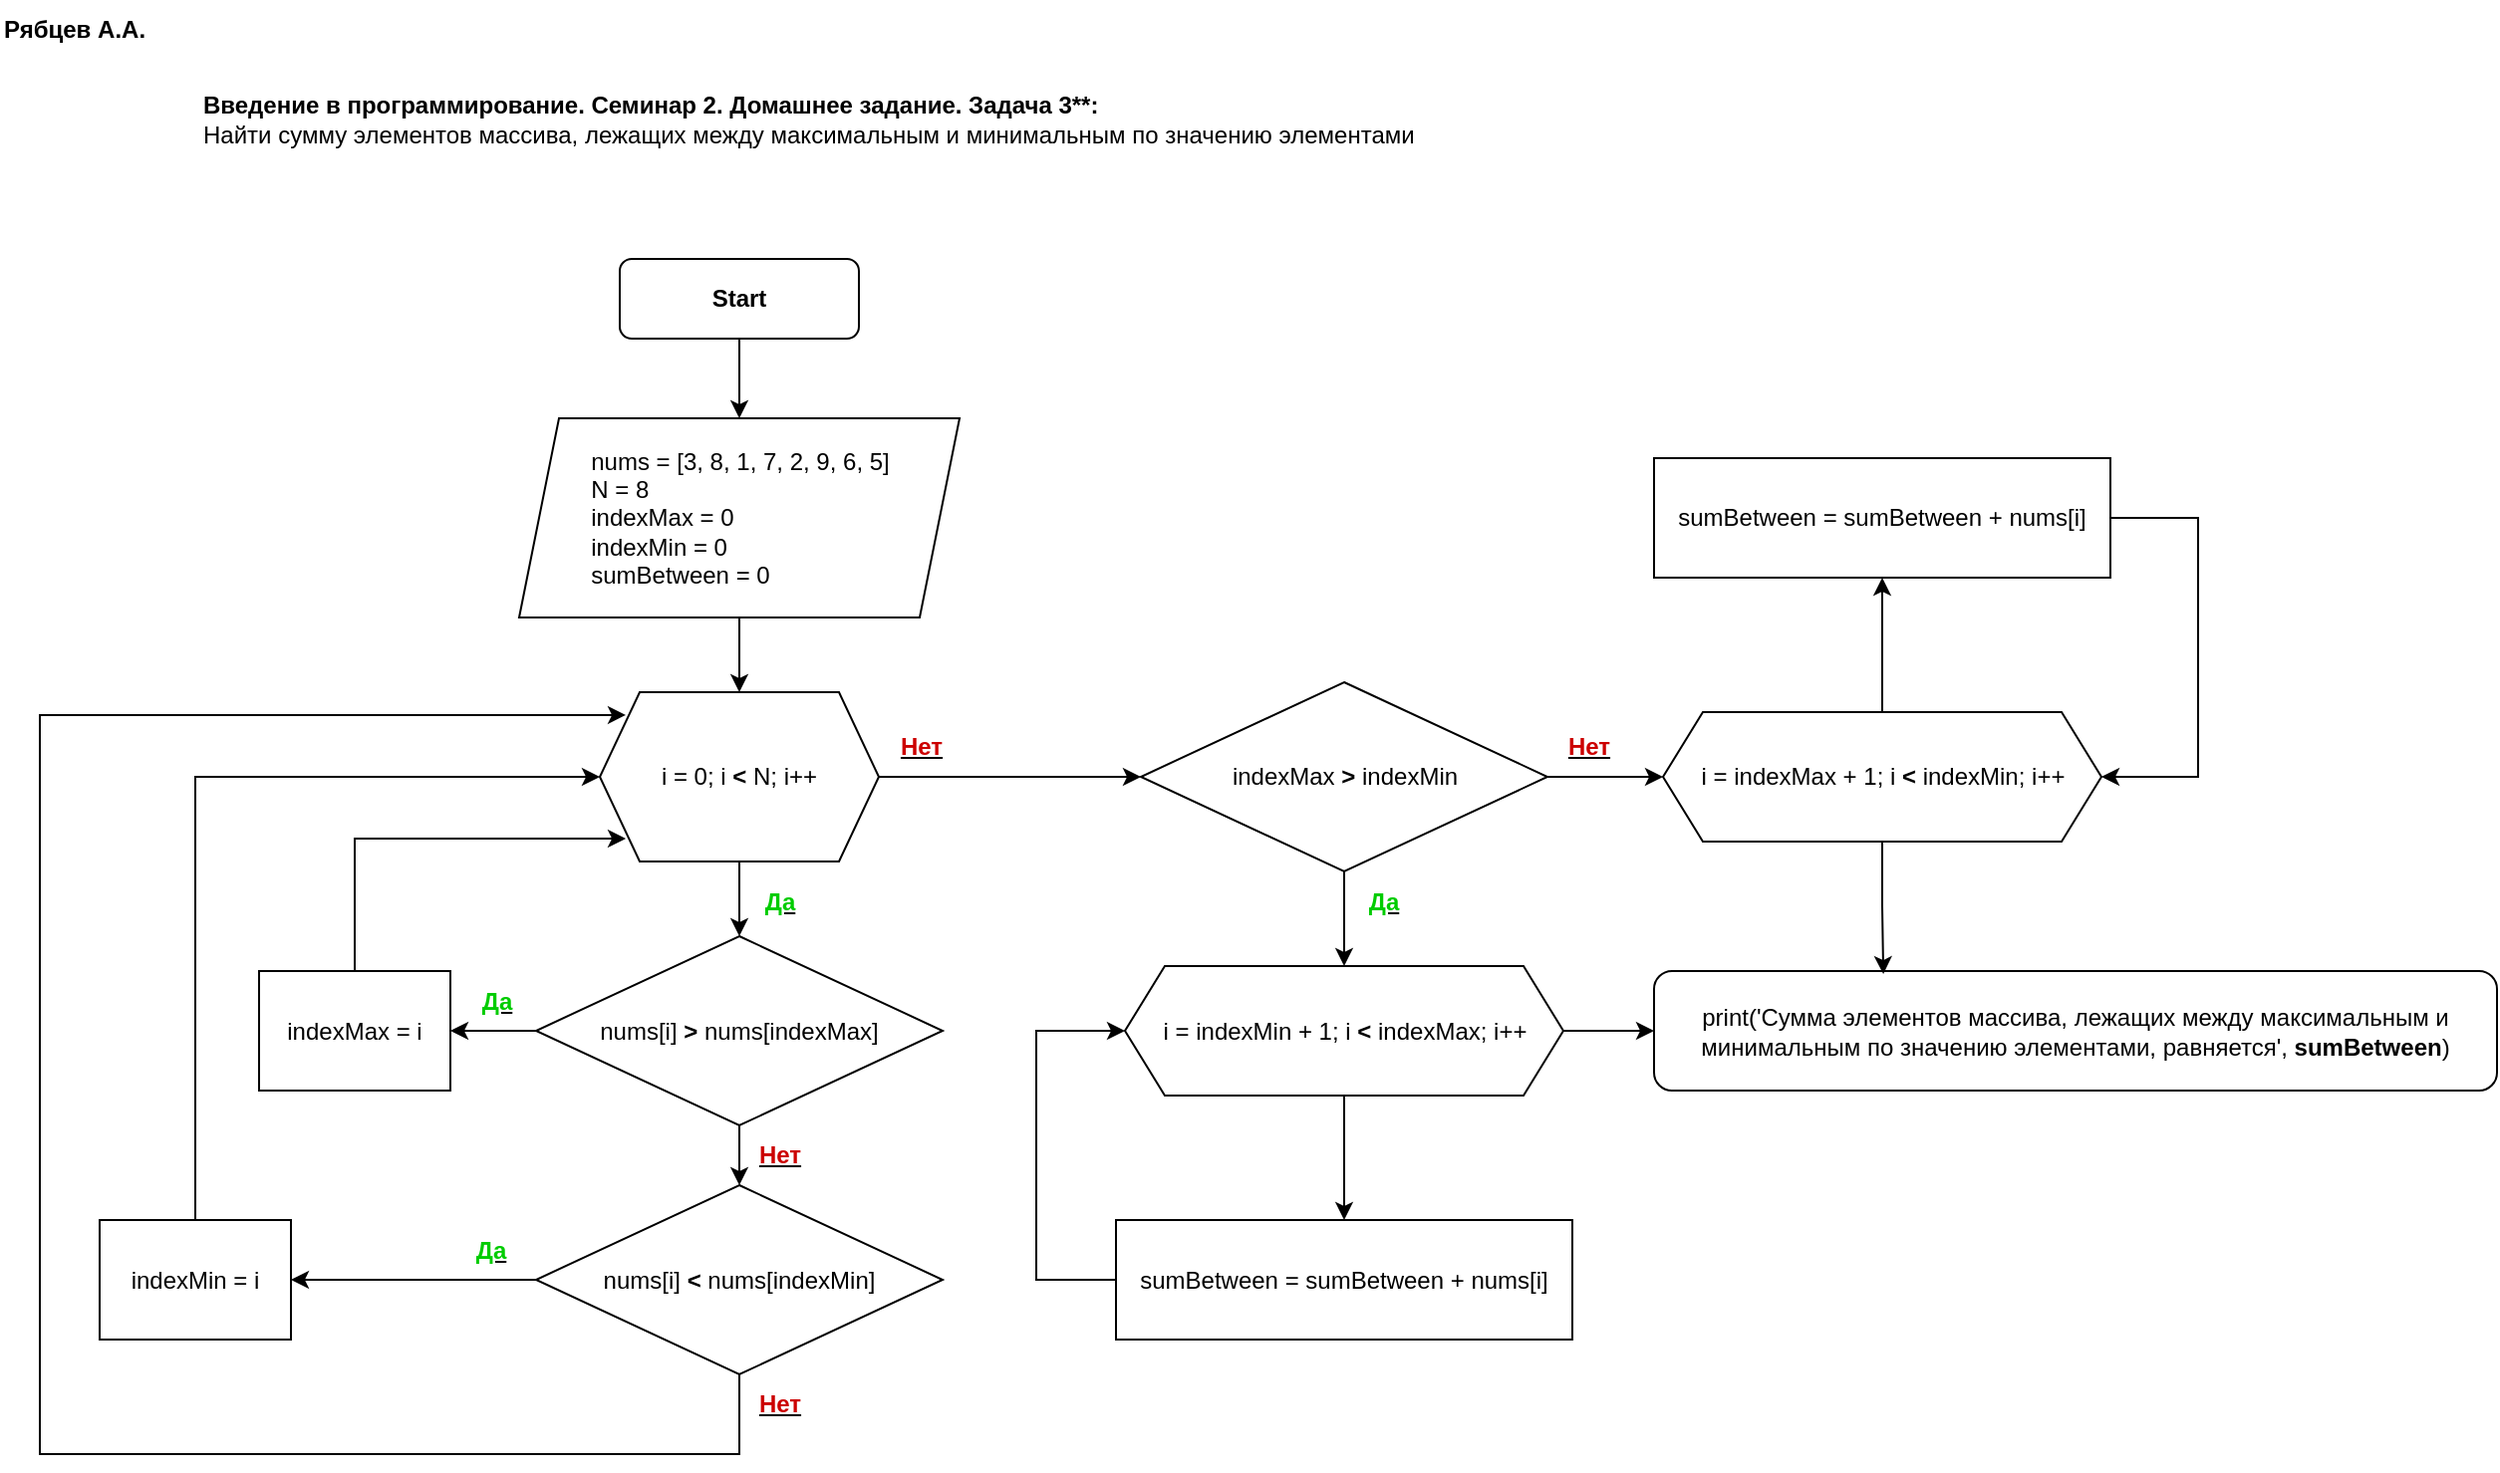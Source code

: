 <mxfile version="20.7.3" type="github">
  <diagram id="C5RBs43oDa-KdzZeNtuy" name="Page-1">
    <mxGraphModel dx="1434" dy="756" grid="1" gridSize="10" guides="1" tooltips="1" connect="1" arrows="1" fold="1" page="1" pageScale="1" pageWidth="827" pageHeight="1169" math="0" shadow="0">
      <root>
        <mxCell id="WIyWlLk6GJQsqaUBKTNV-0" />
        <mxCell id="WIyWlLk6GJQsqaUBKTNV-1" parent="WIyWlLk6GJQsqaUBKTNV-0" />
        <mxCell id="kdFxsXRTXMtfBECGcENH-8" value="&lt;b&gt;Введение в программирование. Семинар 2. Домашнее задание. Задача 3**:&lt;br&gt;&lt;/b&gt;&lt;div&gt;&lt;div&gt;Найти сумму элементов массива, лежащих между максимальным и&amp;nbsp;&lt;span style=&quot;background-color: initial;&quot;&gt;минимальным по значению элементами&lt;/span&gt;&lt;/div&gt;&lt;/div&gt;" style="text;html=1;align=left;verticalAlign=middle;resizable=0;points=[];autosize=1;strokeColor=none;fillColor=none;" parent="WIyWlLk6GJQsqaUBKTNV-1" vertex="1">
          <mxGeometry x="120" y="50" width="630" height="40" as="geometry" />
        </mxCell>
        <mxCell id="kdFxsXRTXMtfBECGcENH-19" value="&lt;b&gt;Рябцев А.А.&lt;/b&gt;" style="text;html=1;align=left;verticalAlign=middle;resizable=0;points=[];autosize=1;strokeColor=none;fillColor=none;" parent="WIyWlLk6GJQsqaUBKTNV-1" vertex="1">
          <mxGeometry x="20" y="10" width="90" height="30" as="geometry" />
        </mxCell>
        <mxCell id="J1vwhCZDm-6XGJKoo7b1-52" value="" style="edgeStyle=orthogonalEdgeStyle;rounded=0;orthogonalLoop=1;jettySize=auto;html=1;" edge="1" parent="WIyWlLk6GJQsqaUBKTNV-1" source="J1vwhCZDm-6XGJKoo7b1-53" target="J1vwhCZDm-6XGJKoo7b1-56">
          <mxGeometry relative="1" as="geometry" />
        </mxCell>
        <mxCell id="J1vwhCZDm-6XGJKoo7b1-53" value="&lt;b&gt;Start&lt;/b&gt;" style="rounded=1;whiteSpace=wrap;html=1;fontSize=12;glass=0;strokeWidth=1;shadow=0;" vertex="1" parent="WIyWlLk6GJQsqaUBKTNV-1">
          <mxGeometry x="331" y="140" width="120" height="40" as="geometry" />
        </mxCell>
        <mxCell id="J1vwhCZDm-6XGJKoo7b1-54" value="&lt;div style=&quot;&quot;&gt;&lt;span style=&quot;background-color: initial;&quot;&gt;print(&#39;Сумма элементов массива, лежащих между максимальным и минимальным по значению элементами, равняется&#39;, &lt;b&gt;sumBetween&lt;/b&gt;)&lt;/span&gt;&lt;/div&gt;" style="rounded=1;whiteSpace=wrap;html=1;fontSize=12;glass=0;strokeWidth=1;shadow=0;align=center;" vertex="1" parent="WIyWlLk6GJQsqaUBKTNV-1">
          <mxGeometry x="850" y="497.5" width="423" height="60" as="geometry" />
        </mxCell>
        <mxCell id="J1vwhCZDm-6XGJKoo7b1-79" value="" style="edgeStyle=orthogonalEdgeStyle;rounded=0;orthogonalLoop=1;jettySize=auto;html=1;" edge="1" parent="WIyWlLk6GJQsqaUBKTNV-1" source="J1vwhCZDm-6XGJKoo7b1-56" target="J1vwhCZDm-6XGJKoo7b1-78">
          <mxGeometry relative="1" as="geometry" />
        </mxCell>
        <mxCell id="J1vwhCZDm-6XGJKoo7b1-56" value="&lt;div style=&quot;text-align: justify;&quot;&gt;nums = [3, 8, 1, 7, 2, 9, 6, 5]&lt;/div&gt;&lt;div style=&quot;text-align: justify;&quot;&gt;&lt;span style=&quot;background-color: initial;&quot;&gt;N = 8&lt;/span&gt;&lt;/div&gt;&lt;div style=&quot;text-align: justify;&quot;&gt;&lt;span style=&quot;background-color: initial;&quot;&gt;indexMax = 0&lt;/span&gt;&lt;/div&gt;&lt;div style=&quot;text-align: justify;&quot;&gt;&lt;span style=&quot;background-color: initial;&quot;&gt;indexMin = 0&lt;/span&gt;&lt;/div&gt;&lt;div style=&quot;text-align: justify;&quot;&gt;sumBetween = 0&lt;/div&gt;" style="shape=parallelogram;perimeter=parallelogramPerimeter;whiteSpace=wrap;html=1;fixedSize=1;" vertex="1" parent="WIyWlLk6GJQsqaUBKTNV-1">
          <mxGeometry x="280.5" y="220" width="221" height="100" as="geometry" />
        </mxCell>
        <mxCell id="J1vwhCZDm-6XGJKoo7b1-57" value="&lt;b&gt;&lt;u&gt;&lt;font color=&quot;#00cc00&quot;&gt;Да&lt;/font&gt;&lt;/u&gt;&lt;/b&gt;" style="text;html=1;align=center;verticalAlign=middle;resizable=0;points=[];autosize=1;strokeColor=none;fillColor=none;" vertex="1" parent="WIyWlLk6GJQsqaUBKTNV-1">
          <mxGeometry x="391" y="447.5" width="40" height="30" as="geometry" />
        </mxCell>
        <mxCell id="J1vwhCZDm-6XGJKoo7b1-58" value="&lt;b&gt;&lt;u&gt;&lt;font color=&quot;#cc0000&quot;&gt;Нет&lt;/font&gt;&lt;/u&gt;&lt;/b&gt;" style="text;html=1;align=center;verticalAlign=middle;resizable=0;points=[];autosize=1;strokeColor=none;fillColor=none;" vertex="1" parent="WIyWlLk6GJQsqaUBKTNV-1">
          <mxGeometry x="461.5" y="370" width="40" height="30" as="geometry" />
        </mxCell>
        <mxCell id="J1vwhCZDm-6XGJKoo7b1-60" value="&lt;b&gt;&lt;u&gt;&lt;font color=&quot;#cc0000&quot;&gt;Нет&lt;/font&gt;&lt;/u&gt;&lt;/b&gt;" style="text;html=1;align=center;verticalAlign=middle;resizable=0;points=[];autosize=1;strokeColor=none;fillColor=none;" vertex="1" parent="WIyWlLk6GJQsqaUBKTNV-1">
          <mxGeometry x="391" y="575" width="40" height="30" as="geometry" />
        </mxCell>
        <mxCell id="J1vwhCZDm-6XGJKoo7b1-64" value="" style="edgeStyle=orthogonalEdgeStyle;rounded=0;orthogonalLoop=1;jettySize=auto;html=1;" edge="1" parent="WIyWlLk6GJQsqaUBKTNV-1" source="J1vwhCZDm-6XGJKoo7b1-66" target="J1vwhCZDm-6XGJKoo7b1-72">
          <mxGeometry relative="1" as="geometry" />
        </mxCell>
        <mxCell id="J1vwhCZDm-6XGJKoo7b1-65" value="" style="edgeStyle=orthogonalEdgeStyle;rounded=0;orthogonalLoop=1;jettySize=auto;html=1;" edge="1" parent="WIyWlLk6GJQsqaUBKTNV-1" source="J1vwhCZDm-6XGJKoo7b1-66" target="J1vwhCZDm-6XGJKoo7b1-75">
          <mxGeometry relative="1" as="geometry" />
        </mxCell>
        <mxCell id="J1vwhCZDm-6XGJKoo7b1-66" value="nums[i] &lt;b&gt;&amp;gt;&lt;/b&gt;&amp;nbsp;nums[indexMax]" style="rhombus;whiteSpace=wrap;html=1;" vertex="1" parent="WIyWlLk6GJQsqaUBKTNV-1">
          <mxGeometry x="289" y="480" width="204" height="95" as="geometry" />
        </mxCell>
        <mxCell id="J1vwhCZDm-6XGJKoo7b1-68" value="" style="edgeStyle=orthogonalEdgeStyle;rounded=0;orthogonalLoop=1;jettySize=auto;html=1;exitX=0.5;exitY=1;exitDx=0;exitDy=0;" edge="1" parent="WIyWlLk6GJQsqaUBKTNV-1" source="J1vwhCZDm-6XGJKoo7b1-78" target="J1vwhCZDm-6XGJKoo7b1-66">
          <mxGeometry relative="1" as="geometry">
            <mxPoint x="391" y="447.5" as="sourcePoint" />
          </mxGeometry>
        </mxCell>
        <mxCell id="J1vwhCZDm-6XGJKoo7b1-71" value="" style="edgeStyle=orthogonalEdgeStyle;rounded=0;orthogonalLoop=1;jettySize=auto;html=1;" edge="1" parent="WIyWlLk6GJQsqaUBKTNV-1" source="J1vwhCZDm-6XGJKoo7b1-72" target="J1vwhCZDm-6XGJKoo7b1-74">
          <mxGeometry relative="1" as="geometry" />
        </mxCell>
        <mxCell id="J1vwhCZDm-6XGJKoo7b1-84" style="edgeStyle=orthogonalEdgeStyle;rounded=0;orthogonalLoop=1;jettySize=auto;html=1;entryX=0.093;entryY=0.135;entryDx=0;entryDy=0;entryPerimeter=0;" edge="1" parent="WIyWlLk6GJQsqaUBKTNV-1" source="J1vwhCZDm-6XGJKoo7b1-72" target="J1vwhCZDm-6XGJKoo7b1-78">
          <mxGeometry relative="1" as="geometry">
            <Array as="points">
              <mxPoint x="391" y="740" />
              <mxPoint x="40" y="740" />
              <mxPoint x="40" y="369" />
            </Array>
          </mxGeometry>
        </mxCell>
        <mxCell id="J1vwhCZDm-6XGJKoo7b1-72" value="nums[i] &lt;b&gt;&amp;lt;&lt;/b&gt;&amp;nbsp;nums[indexMin]" style="rhombus;whiteSpace=wrap;html=1;" vertex="1" parent="WIyWlLk6GJQsqaUBKTNV-1">
          <mxGeometry x="289" y="605" width="204" height="95" as="geometry" />
        </mxCell>
        <mxCell id="J1vwhCZDm-6XGJKoo7b1-73" value="&lt;b&gt;&lt;u&gt;&lt;font color=&quot;#cc0000&quot;&gt;Нет&lt;/font&gt;&lt;/u&gt;&lt;/b&gt;" style="text;html=1;align=center;verticalAlign=middle;resizable=0;points=[];autosize=1;strokeColor=none;fillColor=none;" vertex="1" parent="WIyWlLk6GJQsqaUBKTNV-1">
          <mxGeometry x="391" y="700" width="40" height="30" as="geometry" />
        </mxCell>
        <mxCell id="J1vwhCZDm-6XGJKoo7b1-85" style="edgeStyle=orthogonalEdgeStyle;rounded=0;orthogonalLoop=1;jettySize=auto;html=1;entryX=0;entryY=0.5;entryDx=0;entryDy=0;exitX=0.5;exitY=0;exitDx=0;exitDy=0;" edge="1" parent="WIyWlLk6GJQsqaUBKTNV-1" source="J1vwhCZDm-6XGJKoo7b1-74" target="J1vwhCZDm-6XGJKoo7b1-78">
          <mxGeometry relative="1" as="geometry">
            <Array as="points">
              <mxPoint x="118" y="400" />
            </Array>
          </mxGeometry>
        </mxCell>
        <mxCell id="J1vwhCZDm-6XGJKoo7b1-74" value="&lt;span style=&quot;text-align: justify;&quot;&gt;indexMin = i&lt;/span&gt;" style="rounded=0;whiteSpace=wrap;html=1;" vertex="1" parent="WIyWlLk6GJQsqaUBKTNV-1">
          <mxGeometry x="70" y="622.5" width="96" height="60" as="geometry" />
        </mxCell>
        <mxCell id="J1vwhCZDm-6XGJKoo7b1-86" style="edgeStyle=orthogonalEdgeStyle;rounded=0;orthogonalLoop=1;jettySize=auto;html=1;entryX=0.093;entryY=0.865;entryDx=0;entryDy=0;entryPerimeter=0;" edge="1" parent="WIyWlLk6GJQsqaUBKTNV-1" source="J1vwhCZDm-6XGJKoo7b1-75" target="J1vwhCZDm-6XGJKoo7b1-78">
          <mxGeometry relative="1" as="geometry">
            <Array as="points">
              <mxPoint x="198" y="431" />
            </Array>
          </mxGeometry>
        </mxCell>
        <mxCell id="J1vwhCZDm-6XGJKoo7b1-75" value="&lt;div style=&quot;text-align: justify;&quot;&gt;indexMax = i&lt;/div&gt;" style="rounded=0;whiteSpace=wrap;html=1;" vertex="1" parent="WIyWlLk6GJQsqaUBKTNV-1">
          <mxGeometry x="150" y="497.5" width="96" height="60" as="geometry" />
        </mxCell>
        <mxCell id="J1vwhCZDm-6XGJKoo7b1-76" value="&lt;b&gt;&lt;u&gt;&lt;font color=&quot;#00cc00&quot;&gt;Да&lt;/font&gt;&lt;/u&gt;&lt;/b&gt;" style="text;html=1;align=center;verticalAlign=middle;resizable=0;points=[];autosize=1;strokeColor=none;fillColor=none;" vertex="1" parent="WIyWlLk6GJQsqaUBKTNV-1">
          <mxGeometry x="249" y="497.5" width="40" height="30" as="geometry" />
        </mxCell>
        <mxCell id="J1vwhCZDm-6XGJKoo7b1-77" value="&lt;b&gt;&lt;u&gt;&lt;font color=&quot;#00cc00&quot;&gt;Да&lt;/font&gt;&lt;/u&gt;&lt;/b&gt;" style="text;html=1;align=center;verticalAlign=middle;resizable=0;points=[];autosize=1;strokeColor=none;fillColor=none;" vertex="1" parent="WIyWlLk6GJQsqaUBKTNV-1">
          <mxGeometry x="246" y="622.5" width="40" height="30" as="geometry" />
        </mxCell>
        <mxCell id="J1vwhCZDm-6XGJKoo7b1-88" value="" style="edgeStyle=orthogonalEdgeStyle;rounded=0;orthogonalLoop=1;jettySize=auto;html=1;" edge="1" parent="WIyWlLk6GJQsqaUBKTNV-1" source="J1vwhCZDm-6XGJKoo7b1-78" target="J1vwhCZDm-6XGJKoo7b1-87">
          <mxGeometry relative="1" as="geometry" />
        </mxCell>
        <mxCell id="J1vwhCZDm-6XGJKoo7b1-78" value="&lt;div style=&quot;text-align: justify;&quot;&gt;&lt;span style=&quot;background-color: initial;&quot;&gt;i = 0;&amp;nbsp;&lt;/span&gt;&lt;span style=&quot;background-color: initial;&quot;&gt;i &lt;b&gt;&amp;lt;&lt;/b&gt;&amp;nbsp;N; i++&lt;/span&gt;&lt;/div&gt;" style="shape=hexagon;perimeter=hexagonPerimeter2;whiteSpace=wrap;html=1;fixedSize=1;" vertex="1" parent="WIyWlLk6GJQsqaUBKTNV-1">
          <mxGeometry x="321" y="357.5" width="140" height="85" as="geometry" />
        </mxCell>
        <mxCell id="J1vwhCZDm-6XGJKoo7b1-90" value="" style="edgeStyle=orthogonalEdgeStyle;rounded=0;orthogonalLoop=1;jettySize=auto;html=1;" edge="1" parent="WIyWlLk6GJQsqaUBKTNV-1" source="J1vwhCZDm-6XGJKoo7b1-87" target="J1vwhCZDm-6XGJKoo7b1-89">
          <mxGeometry relative="1" as="geometry" />
        </mxCell>
        <mxCell id="J1vwhCZDm-6XGJKoo7b1-96" value="" style="edgeStyle=orthogonalEdgeStyle;rounded=0;orthogonalLoop=1;jettySize=auto;html=1;" edge="1" parent="WIyWlLk6GJQsqaUBKTNV-1" source="J1vwhCZDm-6XGJKoo7b1-87" target="J1vwhCZDm-6XGJKoo7b1-95">
          <mxGeometry relative="1" as="geometry" />
        </mxCell>
        <mxCell id="J1vwhCZDm-6XGJKoo7b1-87" value="indexMax&amp;nbsp;&lt;b&gt;&amp;gt;&lt;/b&gt;&amp;nbsp;indexMin" style="rhombus;whiteSpace=wrap;html=1;" vertex="1" parent="WIyWlLk6GJQsqaUBKTNV-1">
          <mxGeometry x="592.5" y="352.5" width="204" height="95" as="geometry" />
        </mxCell>
        <mxCell id="J1vwhCZDm-6XGJKoo7b1-93" value="" style="edgeStyle=orthogonalEdgeStyle;rounded=0;orthogonalLoop=1;jettySize=auto;html=1;" edge="1" parent="WIyWlLk6GJQsqaUBKTNV-1" source="J1vwhCZDm-6XGJKoo7b1-89" target="J1vwhCZDm-6XGJKoo7b1-92">
          <mxGeometry relative="1" as="geometry" />
        </mxCell>
        <mxCell id="J1vwhCZDm-6XGJKoo7b1-103" value="" style="edgeStyle=orthogonalEdgeStyle;rounded=0;orthogonalLoop=1;jettySize=auto;html=1;" edge="1" parent="WIyWlLk6GJQsqaUBKTNV-1" source="J1vwhCZDm-6XGJKoo7b1-89" target="J1vwhCZDm-6XGJKoo7b1-54">
          <mxGeometry relative="1" as="geometry" />
        </mxCell>
        <mxCell id="J1vwhCZDm-6XGJKoo7b1-89" value="&lt;div style=&quot;text-align: justify;&quot;&gt;&lt;span style=&quot;background-color: initial;&quot;&gt;i = indexMin + 1;&amp;nbsp;&lt;/span&gt;&lt;span style=&quot;background-color: initial;&quot;&gt;i &lt;b&gt;&amp;lt;&lt;/b&gt;&amp;nbsp;indexMax; i++&lt;/span&gt;&lt;/div&gt;" style="shape=hexagon;perimeter=hexagonPerimeter2;whiteSpace=wrap;html=1;fixedSize=1;" vertex="1" parent="WIyWlLk6GJQsqaUBKTNV-1">
          <mxGeometry x="584.5" y="495" width="220" height="65" as="geometry" />
        </mxCell>
        <mxCell id="J1vwhCZDm-6XGJKoo7b1-91" value="&lt;b&gt;&lt;u&gt;&lt;font color=&quot;#00cc00&quot;&gt;Да&lt;/font&gt;&lt;/u&gt;&lt;/b&gt;" style="text;html=1;align=center;verticalAlign=middle;resizable=0;points=[];autosize=1;strokeColor=none;fillColor=none;" vertex="1" parent="WIyWlLk6GJQsqaUBKTNV-1">
          <mxGeometry x="693.5" y="447.5" width="40" height="30" as="geometry" />
        </mxCell>
        <mxCell id="J1vwhCZDm-6XGJKoo7b1-94" style="edgeStyle=orthogonalEdgeStyle;rounded=0;orthogonalLoop=1;jettySize=auto;html=1;entryX=0;entryY=0.5;entryDx=0;entryDy=0;" edge="1" parent="WIyWlLk6GJQsqaUBKTNV-1" source="J1vwhCZDm-6XGJKoo7b1-92" target="J1vwhCZDm-6XGJKoo7b1-89">
          <mxGeometry relative="1" as="geometry">
            <Array as="points">
              <mxPoint x="540" y="653" />
              <mxPoint x="540" y="528" />
            </Array>
          </mxGeometry>
        </mxCell>
        <mxCell id="J1vwhCZDm-6XGJKoo7b1-92" value="&lt;div style=&quot;text-align: justify;&quot;&gt;sumBetween = sumBetween + nums[i]&lt;/div&gt;" style="rounded=0;whiteSpace=wrap;html=1;" vertex="1" parent="WIyWlLk6GJQsqaUBKTNV-1">
          <mxGeometry x="580" y="622.5" width="229" height="60" as="geometry" />
        </mxCell>
        <mxCell id="J1vwhCZDm-6XGJKoo7b1-99" value="" style="edgeStyle=orthogonalEdgeStyle;rounded=0;orthogonalLoop=1;jettySize=auto;html=1;" edge="1" parent="WIyWlLk6GJQsqaUBKTNV-1" source="J1vwhCZDm-6XGJKoo7b1-95" target="J1vwhCZDm-6XGJKoo7b1-98">
          <mxGeometry relative="1" as="geometry" />
        </mxCell>
        <mxCell id="J1vwhCZDm-6XGJKoo7b1-102" value="" style="edgeStyle=orthogonalEdgeStyle;rounded=0;orthogonalLoop=1;jettySize=auto;html=1;entryX=0.272;entryY=0.025;entryDx=0;entryDy=0;entryPerimeter=0;" edge="1" parent="WIyWlLk6GJQsqaUBKTNV-1" source="J1vwhCZDm-6XGJKoo7b1-95" target="J1vwhCZDm-6XGJKoo7b1-54">
          <mxGeometry relative="1" as="geometry" />
        </mxCell>
        <mxCell id="J1vwhCZDm-6XGJKoo7b1-95" value="&lt;div style=&quot;text-align: justify;&quot;&gt;&lt;span style=&quot;background-color: initial;&quot;&gt;i = indexMax + 1;&amp;nbsp;&lt;/span&gt;&lt;span style=&quot;background-color: initial;&quot;&gt;i &lt;b&gt;&amp;lt;&lt;/b&gt;&amp;nbsp;indexMin; i++&lt;/span&gt;&lt;/div&gt;" style="shape=hexagon;perimeter=hexagonPerimeter2;whiteSpace=wrap;html=1;fixedSize=1;" vertex="1" parent="WIyWlLk6GJQsqaUBKTNV-1">
          <mxGeometry x="854.5" y="367.5" width="220" height="65" as="geometry" />
        </mxCell>
        <mxCell id="J1vwhCZDm-6XGJKoo7b1-97" value="&lt;b&gt;&lt;u&gt;&lt;font color=&quot;#cc0000&quot;&gt;Нет&lt;/font&gt;&lt;/u&gt;&lt;/b&gt;" style="text;html=1;align=center;verticalAlign=middle;resizable=0;points=[];autosize=1;strokeColor=none;fillColor=none;" vertex="1" parent="WIyWlLk6GJQsqaUBKTNV-1">
          <mxGeometry x="796.5" y="370" width="40" height="30" as="geometry" />
        </mxCell>
        <mxCell id="J1vwhCZDm-6XGJKoo7b1-100" style="edgeStyle=orthogonalEdgeStyle;rounded=0;orthogonalLoop=1;jettySize=auto;html=1;entryX=1;entryY=0.5;entryDx=0;entryDy=0;" edge="1" parent="WIyWlLk6GJQsqaUBKTNV-1" source="J1vwhCZDm-6XGJKoo7b1-98" target="J1vwhCZDm-6XGJKoo7b1-95">
          <mxGeometry relative="1" as="geometry">
            <Array as="points">
              <mxPoint x="1123" y="270" />
              <mxPoint x="1123" y="400" />
            </Array>
          </mxGeometry>
        </mxCell>
        <mxCell id="J1vwhCZDm-6XGJKoo7b1-98" value="&lt;div style=&quot;text-align: justify;&quot;&gt;sumBetween = sumBetween + nums[i]&lt;/div&gt;" style="rounded=0;whiteSpace=wrap;html=1;" vertex="1" parent="WIyWlLk6GJQsqaUBKTNV-1">
          <mxGeometry x="850" y="240" width="229" height="60" as="geometry" />
        </mxCell>
      </root>
    </mxGraphModel>
  </diagram>
</mxfile>
